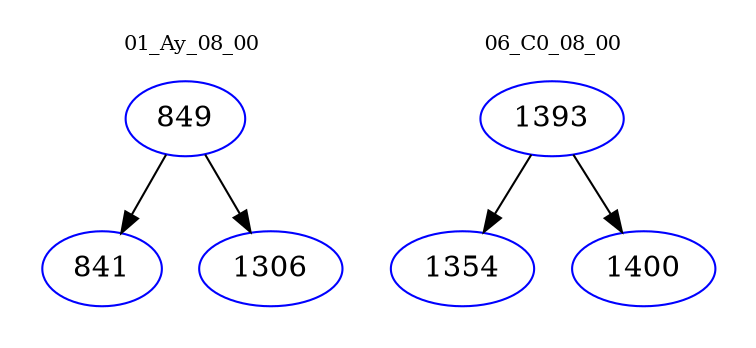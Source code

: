 digraph{
subgraph cluster_0 {
color = white
label = "01_Ay_08_00";
fontsize=10;
T0_849 [label="849", color="blue"]
T0_849 -> T0_841 [color="black"]
T0_841 [label="841", color="blue"]
T0_849 -> T0_1306 [color="black"]
T0_1306 [label="1306", color="blue"]
}
subgraph cluster_1 {
color = white
label = "06_C0_08_00";
fontsize=10;
T1_1393 [label="1393", color="blue"]
T1_1393 -> T1_1354 [color="black"]
T1_1354 [label="1354", color="blue"]
T1_1393 -> T1_1400 [color="black"]
T1_1400 [label="1400", color="blue"]
}
}
